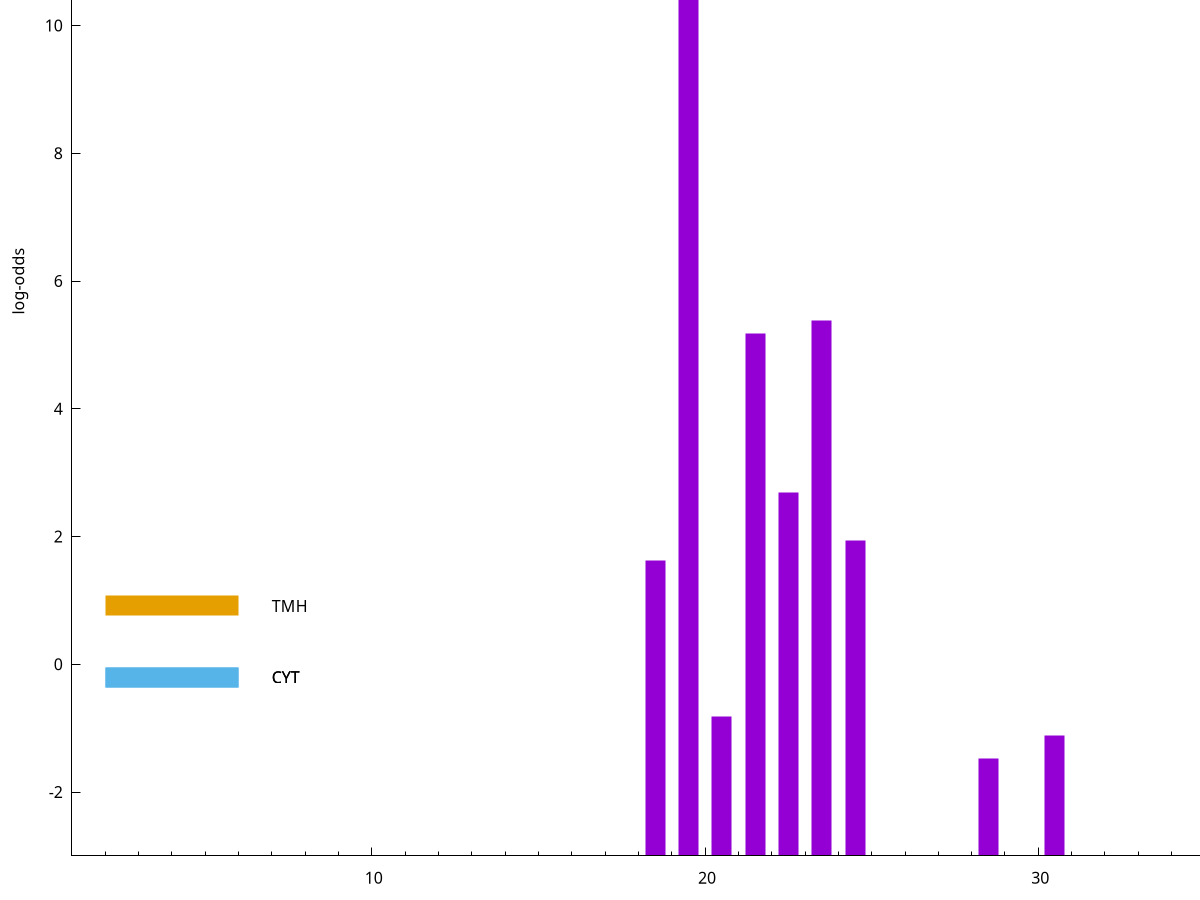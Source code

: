 set title "LipoP predictions for SRR4017833.gff"
set size 2., 1.4
set xrange [1:70] 
set mxtics 10
set yrange [-3:15]
set y2range [0:18]
set ylabel "log-odds"
set term postscript eps color solid "Helvetica" 30
set output "SRR4017833.gff105.eps"
set arrow from 2,11.4076 to 6,11.4076 nohead lt 1 lw 20
set label "SpI" at 7,11.4076
set arrow from 2,0.913774 to 6,0.913774 nohead lt 4 lw 20
set label "TMH" at 7,0.913774
set arrow from 2,-0.200913 to 6,-0.200913 nohead lt 3 lw 20
set label "CYT" at 7,-0.200913
set arrow from 2,-0.200913 to 6,-0.200913 nohead lt 3 lw 20
set label "CYT" at 7,-0.200913
set arrow from 2,11.4076 to 6,11.4076 nohead lt 1 lw 20
set label "SpI" at 7,11.4076
# NOTE: The scores below are the log-odds scores with the threshold
# NOTE: subtracted (a hack to make gnuplot make the histogram all
# NOTE: look nice).
plot "-" axes x1y2 title "" with impulses lt 1 lw 20
19.500000 14.357300
23.500000 8.385890
21.500000 8.181740
22.500000 5.695480
24.500000 4.938240
18.500000 4.624560
20.500000 2.180864
30.500000 1.882860
28.500000 1.526310
e
exit
